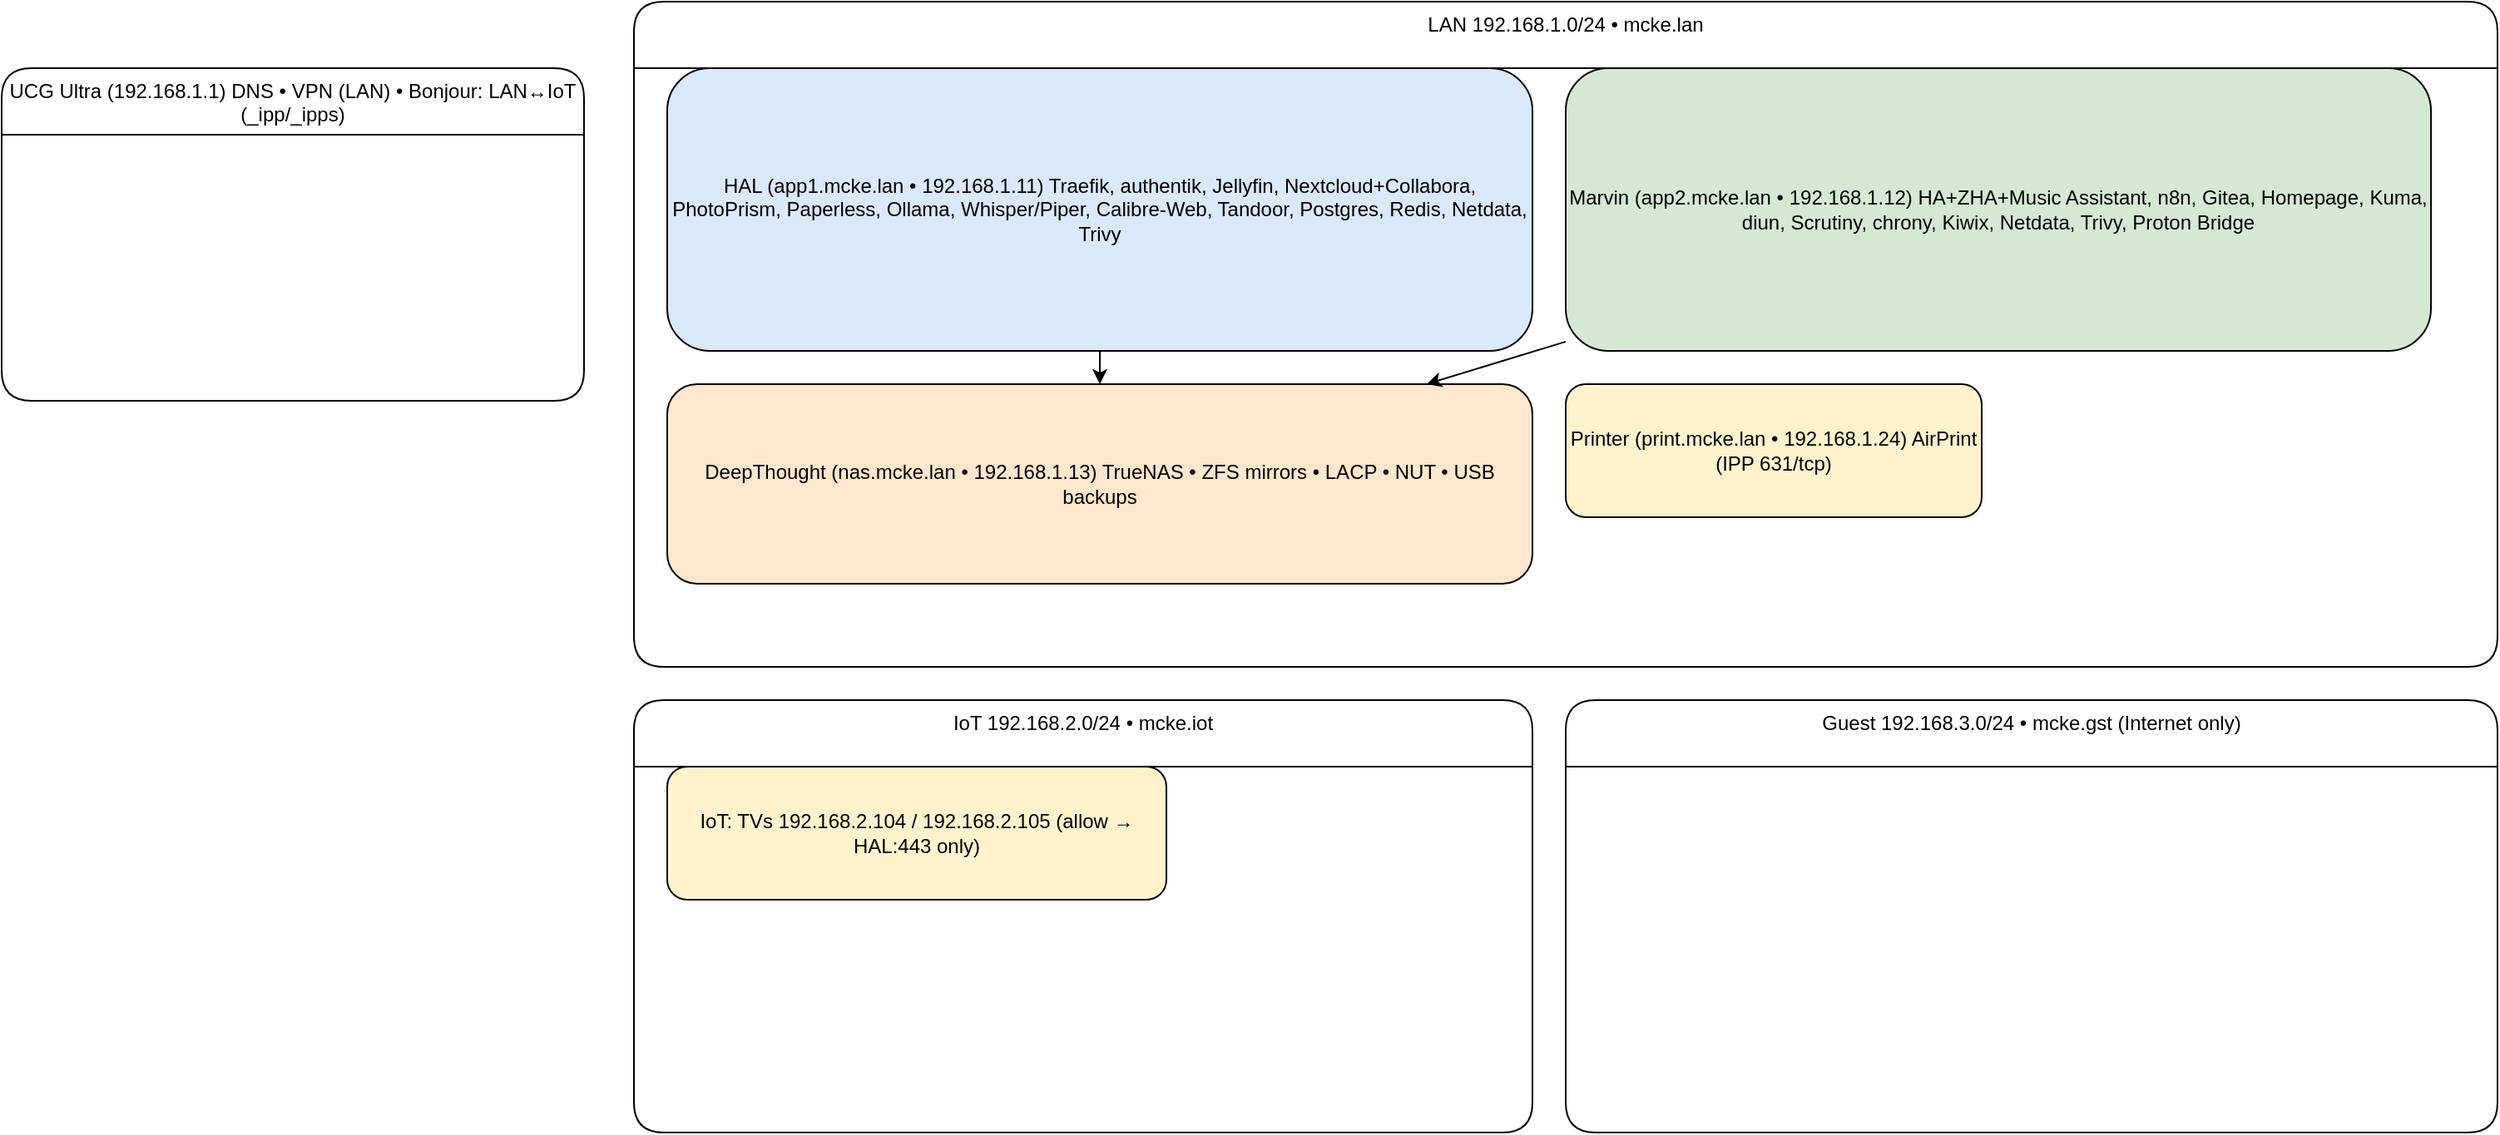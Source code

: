 <mxfile version="24.7.1">
  <diagram id="homelab1" name="Homelab">
    <mxGraphModel dx="1280" dy="720" grid="1" gridSize="10" guides="1" tooltips="1" connect="1" arrows="1" fold="1" page="1" pageScale="1" pageWidth="1600" pageHeight="1000">
      <root>
        <mxCell id="0"/><mxCell id="1" parent="0"/>
        <mxCell id="edge" value="UCG Ultra (192.168.1.1)
DNS • VPN (LAN) • Bonjour: LAN↔IoT (_ipp/_ipps)" style="shape=swimlane;childLayout=stackLayout;rounded=1;whiteSpace=wrap;verticalAlign=top;" vertex="1" parent="1"><mxGeometry x="40" y="80" width="350" height="200" as="geometry"/></mxCell>
        <mxCell id="lan" value="LAN 192.168.1.0/24 • mcke.lan" style="shape=swimlane;rounded=1;whiteSpace=wrap;verticalAlign=top;" vertex="1" parent="1"><mxGeometry x="420" y="40" width="1120" height="400" as="geometry"/></mxCell>
        <mxCell id="iot" value="IoT 192.168.2.0/24 • mcke.iot" style="shape=swimlane;rounded=1;whiteSpace=wrap;verticalAlign=top;" vertex="1" parent="1"><mxGeometry x="420" y="460" width="540" height="260" as="geometry"/></mxCell>
        <mxCell id="gst" value="Guest 192.168.3.0/24 • mcke.gst (Internet only)" style="shape=swimlane;rounded=1;whiteSpace=wrap;verticalAlign=top;" vertex="1" parent="1"><mxGeometry x="980" y="460" width="560" height="260" as="geometry"/></mxCell>

        <mxCell id="hal" value="HAL (app1.mcke.lan • 192.168.1.11)
Traefik, authentik, Jellyfin, Nextcloud+Collabora, PhotoPrism, Paperless, Ollama, Whisper/Piper, Calibre-Web, Tandoor, Postgres, Redis, Netdata, Trivy" style="rounded=1;whiteSpace=wrap;fillColor=#dae8fc" vertex="1" parent="lan"><mxGeometry x="20" y="40" width="520" height="170" as="geometry"/></mxCell>
        <mxCell id="marvin" value="Marvin (app2.mcke.lan • 192.168.1.12)
HA+ZHA+Music Assistant, n8n, Gitea, Homepage, Kuma, diun, Scrutiny, chrony, Kiwix, Netdata, Trivy, Proton Bridge" style="rounded=1;whiteSpace=wrap;fillColor=#d5e8d4" vertex="1" parent="lan"><mxGeometry x="560" y="40" width="520" height="170" as="geometry"/></mxCell>
        <mxCell id="nas" value="DeepThought (nas.mcke.lan • 192.168.1.13)
TrueNAS • ZFS mirrors • LACP • NUT • USB backups" style="rounded=1;whiteSpace=wrap;fillColor=#ffe6cc" vertex="1" parent="lan"><mxGeometry x="20" y="230" width="520" height="120" as="geometry"/></mxCell>

        <mxCell id="iotdev" value="IoT: TVs
192.168.2.104 / 192.168.2.105 (allow → HAL:443 only)" style="rounded=1;whiteSpace=wrap;fillColor=#fff2cc" vertex="1" parent="iot"><mxGeometry x="20" y="40" width="300" height="80" as="geometry"/></mxCell>
        <mxCell id="printer" value="Printer (print.mcke.lan • 192.168.1.24)
AirPrint (IPP 631/tcp)" style="rounded=1;whiteSpace=wrap;fillColor=#fff2cc" vertex="1" parent="lan"><mxGeometry x="560" y="230" width="250" height="80" as="geometry"/></mxCell>

        <mxCell id="link1" value="" edge="1" parent="lan" source="hal" target="nas"><mxGeometry relative="1" as="geometry"/></mxCell>
        <mxCell id="link2" value="" edge="1" parent="lan" source="marvin" target="nas"><mxGeometry relative="1" as="geometry"/></mxCell>
      </root>
    </mxGraphModel>
  </diagram>
</mxfile>
